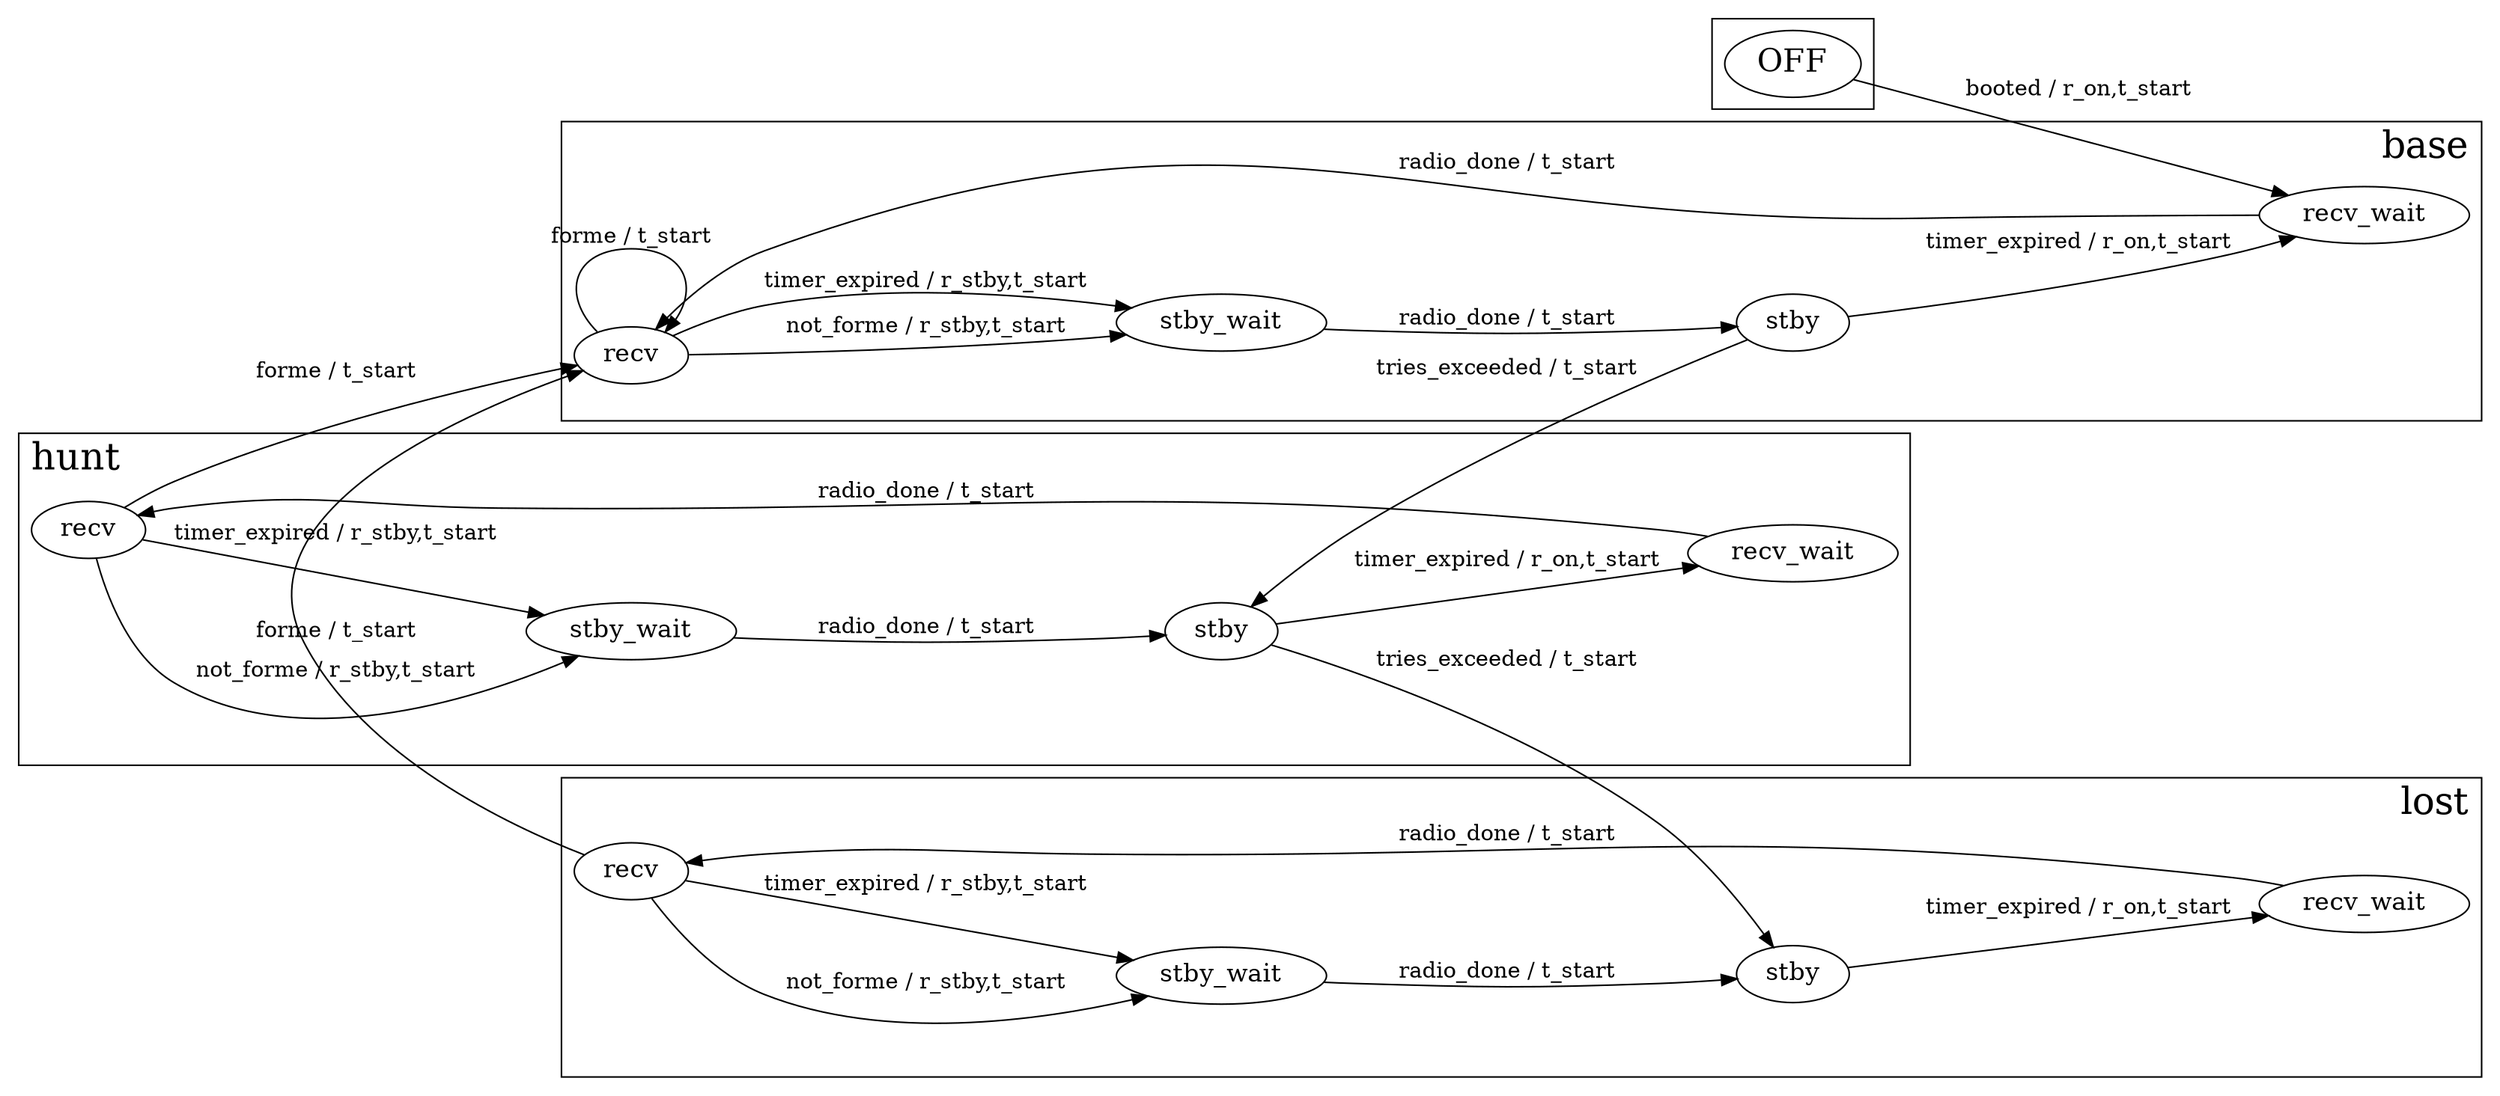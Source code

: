 digraph G {
nodesep=0.7;
rankdir=LR;
subgraph cluster_Off {
fontsize=24;
label="";
labeljust=l;
off [fontsize=20, label=OFF];
}

subgraph cluster_Hunt {
fontsize=24;
label=hunt;
labeljust=l;
hunt_recv [fontsize=16, label=recv];
hunt_stby [fontsize=16, label=stby];
hunt_recv_wait [fontsize=16, label=recv_wait];
hunt_stby_wait [fontsize=16, label=stby_wait];
}

subgraph cluster_Lost {
fontsize=24;
label=lost;
labeljust=r;
lost_recv [fontsize=16, label=recv];
lost_stby [fontsize=16, label=stby];
lost_recv_wait [fontsize=16, label=recv_wait];
lost_stby_wait [fontsize=16, label=stby_wait];
}

subgraph cluster_Base {
fontsize=24;
label=base;
labeljust=r;
base_recv [fontsize=16, label=recv];
base_stby [fontsize=16, label=stby];
base_recv_wait [fontsize=16, label=recv_wait];
base_stby_wait [fontsize=16, label=stby_wait];
}

off -> base_recv_wait  [label="booted / r_on,t_start"];
base_recv -> base_stby_wait  [label="not_forme / r_stby,t_start"];
base_recv -> base_stby_wait  [label="timer_expired / r_stby,t_start"];
base_stby -> base_recv_wait  [label="timer_expired / r_on,t_start"];
base_recv -> base_recv  [label="forme / t_start"];
base_stby -> hunt_stby  [label="tries_exceeded / t_start"];
base_recv_wait -> base_recv  [label="radio_done / t_start"];
base_stby_wait -> base_stby  [label="radio_done / t_start"];
hunt_recv -> hunt_stby_wait  [label="not_forme / r_stby,t_start"];
hunt_recv -> hunt_stby_wait  [label="timer_expired / r_stby,t_start"];
hunt_stby -> hunt_recv_wait  [label="timer_expired / r_on,t_start"];
hunt_recv -> base_recv  [label="forme / t_start"];
hunt_stby -> lost_stby  [label="tries_exceeded / t_start"];
hunt_recv_wait -> hunt_recv  [label="radio_done / t_start"];
hunt_stby_wait -> hunt_stby  [label="radio_done / t_start"];
lost_recv -> lost_stby_wait  [label="not_forme / r_stby,t_start"];
lost_recv -> lost_stby_wait  [label="timer_expired / r_stby,t_start"];
lost_stby -> lost_recv_wait  [label="timer_expired / r_on,t_start"];
lost_recv -> base_recv  [label="forme / t_start"];
lost_recv_wait -> lost_recv  [label="radio_done / t_start"];
lost_stby_wait -> lost_stby  [label="radio_done / t_start"];
}
